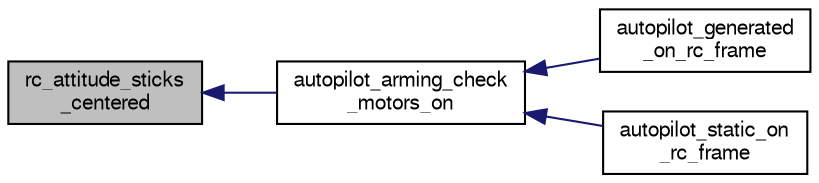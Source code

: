 digraph "rc_attitude_sticks_centered"
{
  edge [fontname="FreeSans",fontsize="10",labelfontname="FreeSans",labelfontsize="10"];
  node [fontname="FreeSans",fontsize="10",shape=record];
  rankdir="LR";
  Node1 [label="rc_attitude_sticks\l_centered",height=0.2,width=0.4,color="black", fillcolor="grey75", style="filled", fontcolor="black"];
  Node1 -> Node2 [dir="back",color="midnightblue",fontsize="10",style="solid",fontname="FreeSans"];
  Node2 [label="autopilot_arming_check\l_motors_on",height=0.2,width=0.4,color="black", fillcolor="white", style="filled",URL="$autopilot__arming__switch_8h.html#abbbe9ccad851ff6d7ef88e298059b6ce",tooltip="State machine to check if motors should be turned ON or OFF using the kill switch. "];
  Node2 -> Node3 [dir="back",color="midnightblue",fontsize="10",style="solid",fontname="FreeSans"];
  Node3 [label="autopilot_generated\l_on_rc_frame",height=0.2,width=0.4,color="black", fillcolor="white", style="filled",URL="$rotorcraft_2autopilot__generated_8c.html#aaebd02adde63c5f836bea4ec5fabe997"];
  Node2 -> Node4 [dir="back",color="midnightblue",fontsize="10",style="solid",fontname="FreeSans"];
  Node4 [label="autopilot_static_on\l_rc_frame",height=0.2,width=0.4,color="black", fillcolor="white", style="filled",URL="$rotorcraft_2autopilot__static_8c.html#af48775939dfa2cf7533658fb85851a35",tooltip="Function to be called when a message from FBW is available. "];
}
